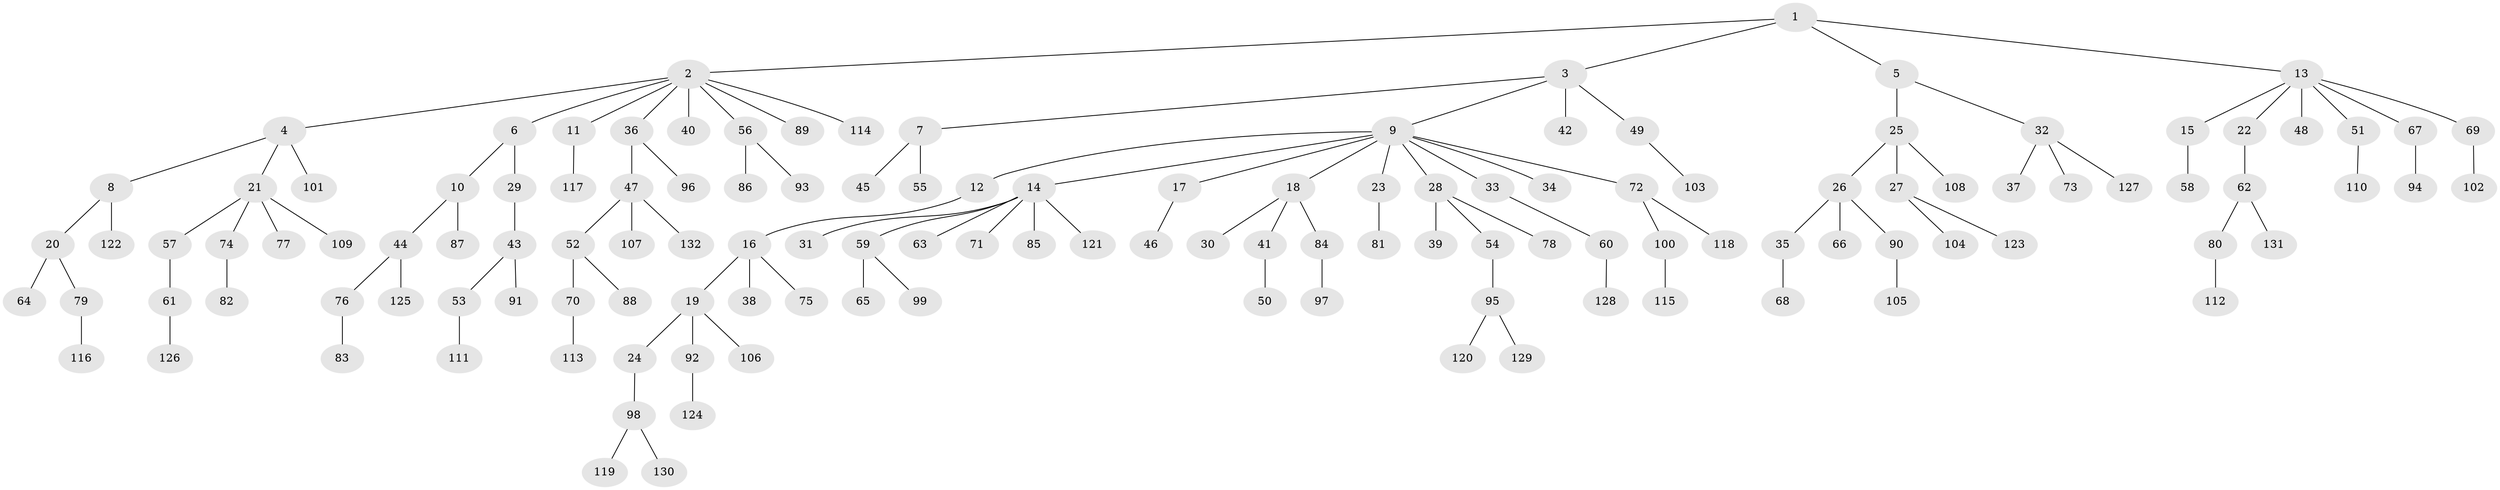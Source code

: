 // Generated by graph-tools (version 1.1) at 2025/36/03/09/25 02:36:33]
// undirected, 132 vertices, 131 edges
graph export_dot {
graph [start="1"]
  node [color=gray90,style=filled];
  1;
  2;
  3;
  4;
  5;
  6;
  7;
  8;
  9;
  10;
  11;
  12;
  13;
  14;
  15;
  16;
  17;
  18;
  19;
  20;
  21;
  22;
  23;
  24;
  25;
  26;
  27;
  28;
  29;
  30;
  31;
  32;
  33;
  34;
  35;
  36;
  37;
  38;
  39;
  40;
  41;
  42;
  43;
  44;
  45;
  46;
  47;
  48;
  49;
  50;
  51;
  52;
  53;
  54;
  55;
  56;
  57;
  58;
  59;
  60;
  61;
  62;
  63;
  64;
  65;
  66;
  67;
  68;
  69;
  70;
  71;
  72;
  73;
  74;
  75;
  76;
  77;
  78;
  79;
  80;
  81;
  82;
  83;
  84;
  85;
  86;
  87;
  88;
  89;
  90;
  91;
  92;
  93;
  94;
  95;
  96;
  97;
  98;
  99;
  100;
  101;
  102;
  103;
  104;
  105;
  106;
  107;
  108;
  109;
  110;
  111;
  112;
  113;
  114;
  115;
  116;
  117;
  118;
  119;
  120;
  121;
  122;
  123;
  124;
  125;
  126;
  127;
  128;
  129;
  130;
  131;
  132;
  1 -- 2;
  1 -- 3;
  1 -- 5;
  1 -- 13;
  2 -- 4;
  2 -- 6;
  2 -- 11;
  2 -- 36;
  2 -- 40;
  2 -- 56;
  2 -- 89;
  2 -- 114;
  3 -- 7;
  3 -- 9;
  3 -- 42;
  3 -- 49;
  4 -- 8;
  4 -- 21;
  4 -- 101;
  5 -- 25;
  5 -- 32;
  6 -- 10;
  6 -- 29;
  7 -- 45;
  7 -- 55;
  8 -- 20;
  8 -- 122;
  9 -- 12;
  9 -- 14;
  9 -- 17;
  9 -- 18;
  9 -- 23;
  9 -- 28;
  9 -- 33;
  9 -- 34;
  9 -- 72;
  10 -- 44;
  10 -- 87;
  11 -- 117;
  12 -- 16;
  13 -- 15;
  13 -- 22;
  13 -- 48;
  13 -- 51;
  13 -- 67;
  13 -- 69;
  14 -- 31;
  14 -- 59;
  14 -- 63;
  14 -- 71;
  14 -- 85;
  14 -- 121;
  15 -- 58;
  16 -- 19;
  16 -- 38;
  16 -- 75;
  17 -- 46;
  18 -- 30;
  18 -- 41;
  18 -- 84;
  19 -- 24;
  19 -- 92;
  19 -- 106;
  20 -- 64;
  20 -- 79;
  21 -- 57;
  21 -- 74;
  21 -- 77;
  21 -- 109;
  22 -- 62;
  23 -- 81;
  24 -- 98;
  25 -- 26;
  25 -- 27;
  25 -- 108;
  26 -- 35;
  26 -- 66;
  26 -- 90;
  27 -- 104;
  27 -- 123;
  28 -- 39;
  28 -- 54;
  28 -- 78;
  29 -- 43;
  32 -- 37;
  32 -- 73;
  32 -- 127;
  33 -- 60;
  35 -- 68;
  36 -- 47;
  36 -- 96;
  41 -- 50;
  43 -- 53;
  43 -- 91;
  44 -- 76;
  44 -- 125;
  47 -- 52;
  47 -- 107;
  47 -- 132;
  49 -- 103;
  51 -- 110;
  52 -- 70;
  52 -- 88;
  53 -- 111;
  54 -- 95;
  56 -- 86;
  56 -- 93;
  57 -- 61;
  59 -- 65;
  59 -- 99;
  60 -- 128;
  61 -- 126;
  62 -- 80;
  62 -- 131;
  67 -- 94;
  69 -- 102;
  70 -- 113;
  72 -- 100;
  72 -- 118;
  74 -- 82;
  76 -- 83;
  79 -- 116;
  80 -- 112;
  84 -- 97;
  90 -- 105;
  92 -- 124;
  95 -- 120;
  95 -- 129;
  98 -- 119;
  98 -- 130;
  100 -- 115;
}
